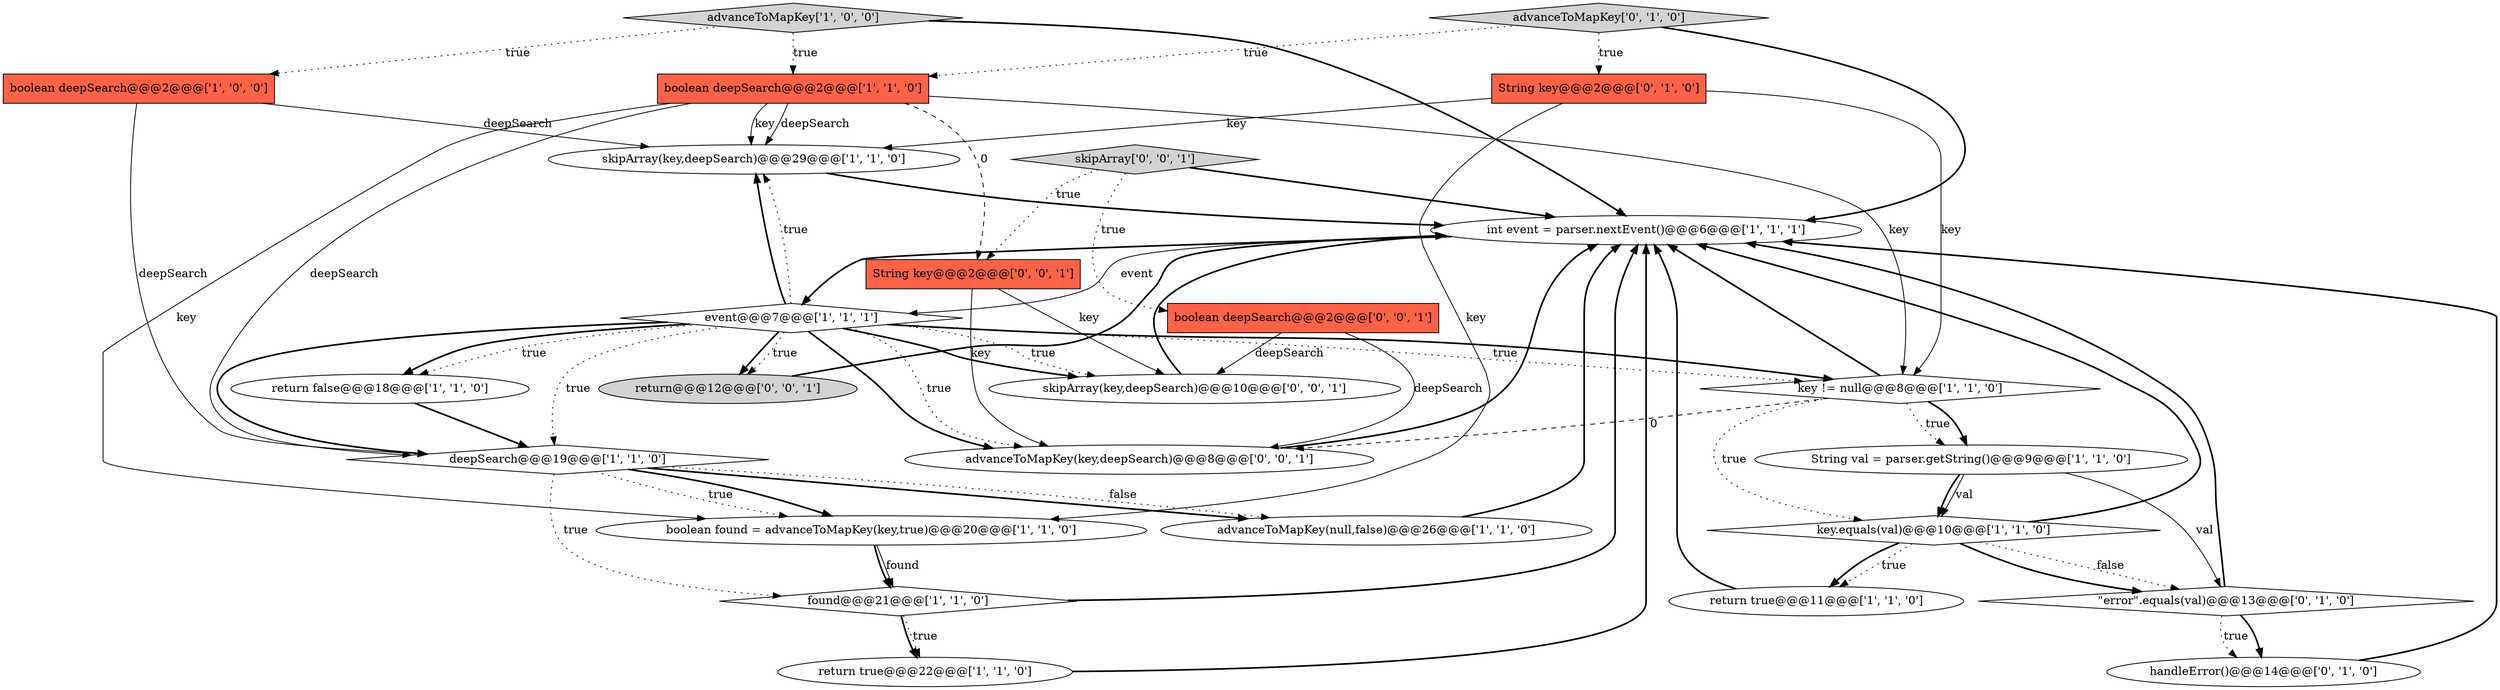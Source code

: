 digraph {
18 [style = filled, label = "advanceToMapKey['0', '1', '0']", fillcolor = lightgray, shape = diamond image = "AAA0AAABBB2BBB"];
13 [style = filled, label = "skipArray(key,deepSearch)@@@29@@@['1', '1', '0']", fillcolor = white, shape = ellipse image = "AAA0AAABBB1BBB"];
10 [style = filled, label = "found@@@21@@@['1', '1', '0']", fillcolor = white, shape = diamond image = "AAA0AAABBB1BBB"];
4 [style = filled, label = "boolean deepSearch@@@2@@@['1', '0', '0']", fillcolor = tomato, shape = box image = "AAA0AAABBB1BBB"];
3 [style = filled, label = "advanceToMapKey(null,false)@@@26@@@['1', '1', '0']", fillcolor = white, shape = ellipse image = "AAA0AAABBB1BBB"];
25 [style = filled, label = "String key@@@2@@@['0', '0', '1']", fillcolor = tomato, shape = box image = "AAA0AAABBB3BBB"];
1 [style = filled, label = "deepSearch@@@19@@@['1', '1', '0']", fillcolor = white, shape = diamond image = "AAA0AAABBB1BBB"];
19 [style = filled, label = "\"error\".equals(val)@@@13@@@['0', '1', '0']", fillcolor = white, shape = diamond image = "AAA1AAABBB2BBB"];
12 [style = filled, label = "boolean deepSearch@@@2@@@['1', '1', '0']", fillcolor = tomato, shape = box image = "AAA0AAABBB1BBB"];
22 [style = filled, label = "return@@@12@@@['0', '0', '1']", fillcolor = lightgray, shape = ellipse image = "AAA0AAABBB3BBB"];
11 [style = filled, label = "int event = parser.nextEvent()@@@6@@@['1', '1', '1']", fillcolor = white, shape = ellipse image = "AAA0AAABBB1BBB"];
15 [style = filled, label = "String val = parser.getString()@@@9@@@['1', '1', '0']", fillcolor = white, shape = ellipse image = "AAA0AAABBB1BBB"];
7 [style = filled, label = "return true@@@22@@@['1', '1', '0']", fillcolor = white, shape = ellipse image = "AAA0AAABBB1BBB"];
24 [style = filled, label = "skipArray['0', '0', '1']", fillcolor = lightgray, shape = diamond image = "AAA0AAABBB3BBB"];
8 [style = filled, label = "return false@@@18@@@['1', '1', '0']", fillcolor = white, shape = ellipse image = "AAA0AAABBB1BBB"];
9 [style = filled, label = "key.equals(val)@@@10@@@['1', '1', '0']", fillcolor = white, shape = diamond image = "AAA0AAABBB1BBB"];
14 [style = filled, label = "advanceToMapKey['1', '0', '0']", fillcolor = lightgray, shape = diamond image = "AAA0AAABBB1BBB"];
21 [style = filled, label = "skipArray(key,deepSearch)@@@10@@@['0', '0', '1']", fillcolor = white, shape = ellipse image = "AAA0AAABBB3BBB"];
2 [style = filled, label = "event@@@7@@@['1', '1', '1']", fillcolor = white, shape = diamond image = "AAA0AAABBB1BBB"];
6 [style = filled, label = "boolean found = advanceToMapKey(key,true)@@@20@@@['1', '1', '0']", fillcolor = white, shape = ellipse image = "AAA0AAABBB1BBB"];
17 [style = filled, label = "handleError()@@@14@@@['0', '1', '0']", fillcolor = white, shape = ellipse image = "AAA1AAABBB2BBB"];
20 [style = filled, label = "advanceToMapKey(key,deepSearch)@@@8@@@['0', '0', '1']", fillcolor = white, shape = ellipse image = "AAA0AAABBB3BBB"];
5 [style = filled, label = "key != null@@@8@@@['1', '1', '0']", fillcolor = white, shape = diamond image = "AAA0AAABBB1BBB"];
16 [style = filled, label = "String key@@@2@@@['0', '1', '0']", fillcolor = tomato, shape = box image = "AAA0AAABBB2BBB"];
0 [style = filled, label = "return true@@@11@@@['1', '1', '0']", fillcolor = white, shape = ellipse image = "AAA0AAABBB1BBB"];
23 [style = filled, label = "boolean deepSearch@@@2@@@['0', '0', '1']", fillcolor = tomato, shape = box image = "AAA0AAABBB3BBB"];
22->11 [style = bold, label=""];
12->1 [style = solid, label="deepSearch"];
15->19 [style = solid, label="val"];
9->19 [style = bold, label=""];
21->11 [style = bold, label=""];
12->25 [style = dashed, label="0"];
12->5 [style = solid, label="key"];
4->13 [style = solid, label="deepSearch"];
14->4 [style = dotted, label="true"];
3->11 [style = bold, label=""];
9->11 [style = bold, label=""];
15->9 [style = bold, label=""];
12->6 [style = solid, label="key"];
15->9 [style = solid, label="val"];
9->0 [style = dotted, label="true"];
6->10 [style = solid, label="found"];
2->8 [style = dotted, label="true"];
5->9 [style = dotted, label="true"];
2->5 [style = bold, label=""];
2->13 [style = bold, label=""];
2->5 [style = dotted, label="true"];
2->20 [style = dotted, label="true"];
25->20 [style = solid, label="key"];
24->11 [style = bold, label=""];
5->15 [style = dotted, label="true"];
10->11 [style = bold, label=""];
9->0 [style = bold, label=""];
10->7 [style = dotted, label="true"];
7->11 [style = bold, label=""];
14->11 [style = bold, label=""];
1->6 [style = bold, label=""];
23->20 [style = solid, label="deepSearch"];
0->11 [style = bold, label=""];
11->2 [style = solid, label="event"];
11->2 [style = bold, label=""];
1->6 [style = dotted, label="true"];
14->12 [style = dotted, label="true"];
2->8 [style = bold, label=""];
2->21 [style = bold, label=""];
9->19 [style = dotted, label="false"];
6->10 [style = bold, label=""];
4->1 [style = solid, label="deepSearch"];
8->1 [style = bold, label=""];
18->16 [style = dotted, label="true"];
16->13 [style = solid, label="key"];
16->6 [style = solid, label="key"];
2->1 [style = dotted, label="true"];
10->7 [style = bold, label=""];
13->11 [style = bold, label=""];
1->3 [style = bold, label=""];
24->23 [style = dotted, label="true"];
25->21 [style = solid, label="key"];
12->13 [style = solid, label="key"];
16->5 [style = solid, label="key"];
5->11 [style = bold, label=""];
19->11 [style = bold, label=""];
2->13 [style = dotted, label="true"];
19->17 [style = bold, label=""];
23->21 [style = solid, label="deepSearch"];
2->1 [style = bold, label=""];
2->20 [style = bold, label=""];
2->22 [style = bold, label=""];
12->13 [style = solid, label="deepSearch"];
5->20 [style = dashed, label="0"];
2->22 [style = dotted, label="true"];
17->11 [style = bold, label=""];
18->12 [style = dotted, label="true"];
19->17 [style = dotted, label="true"];
24->25 [style = dotted, label="true"];
2->21 [style = dotted, label="true"];
1->3 [style = dotted, label="false"];
1->10 [style = dotted, label="true"];
18->11 [style = bold, label=""];
5->15 [style = bold, label=""];
20->11 [style = bold, label=""];
}
